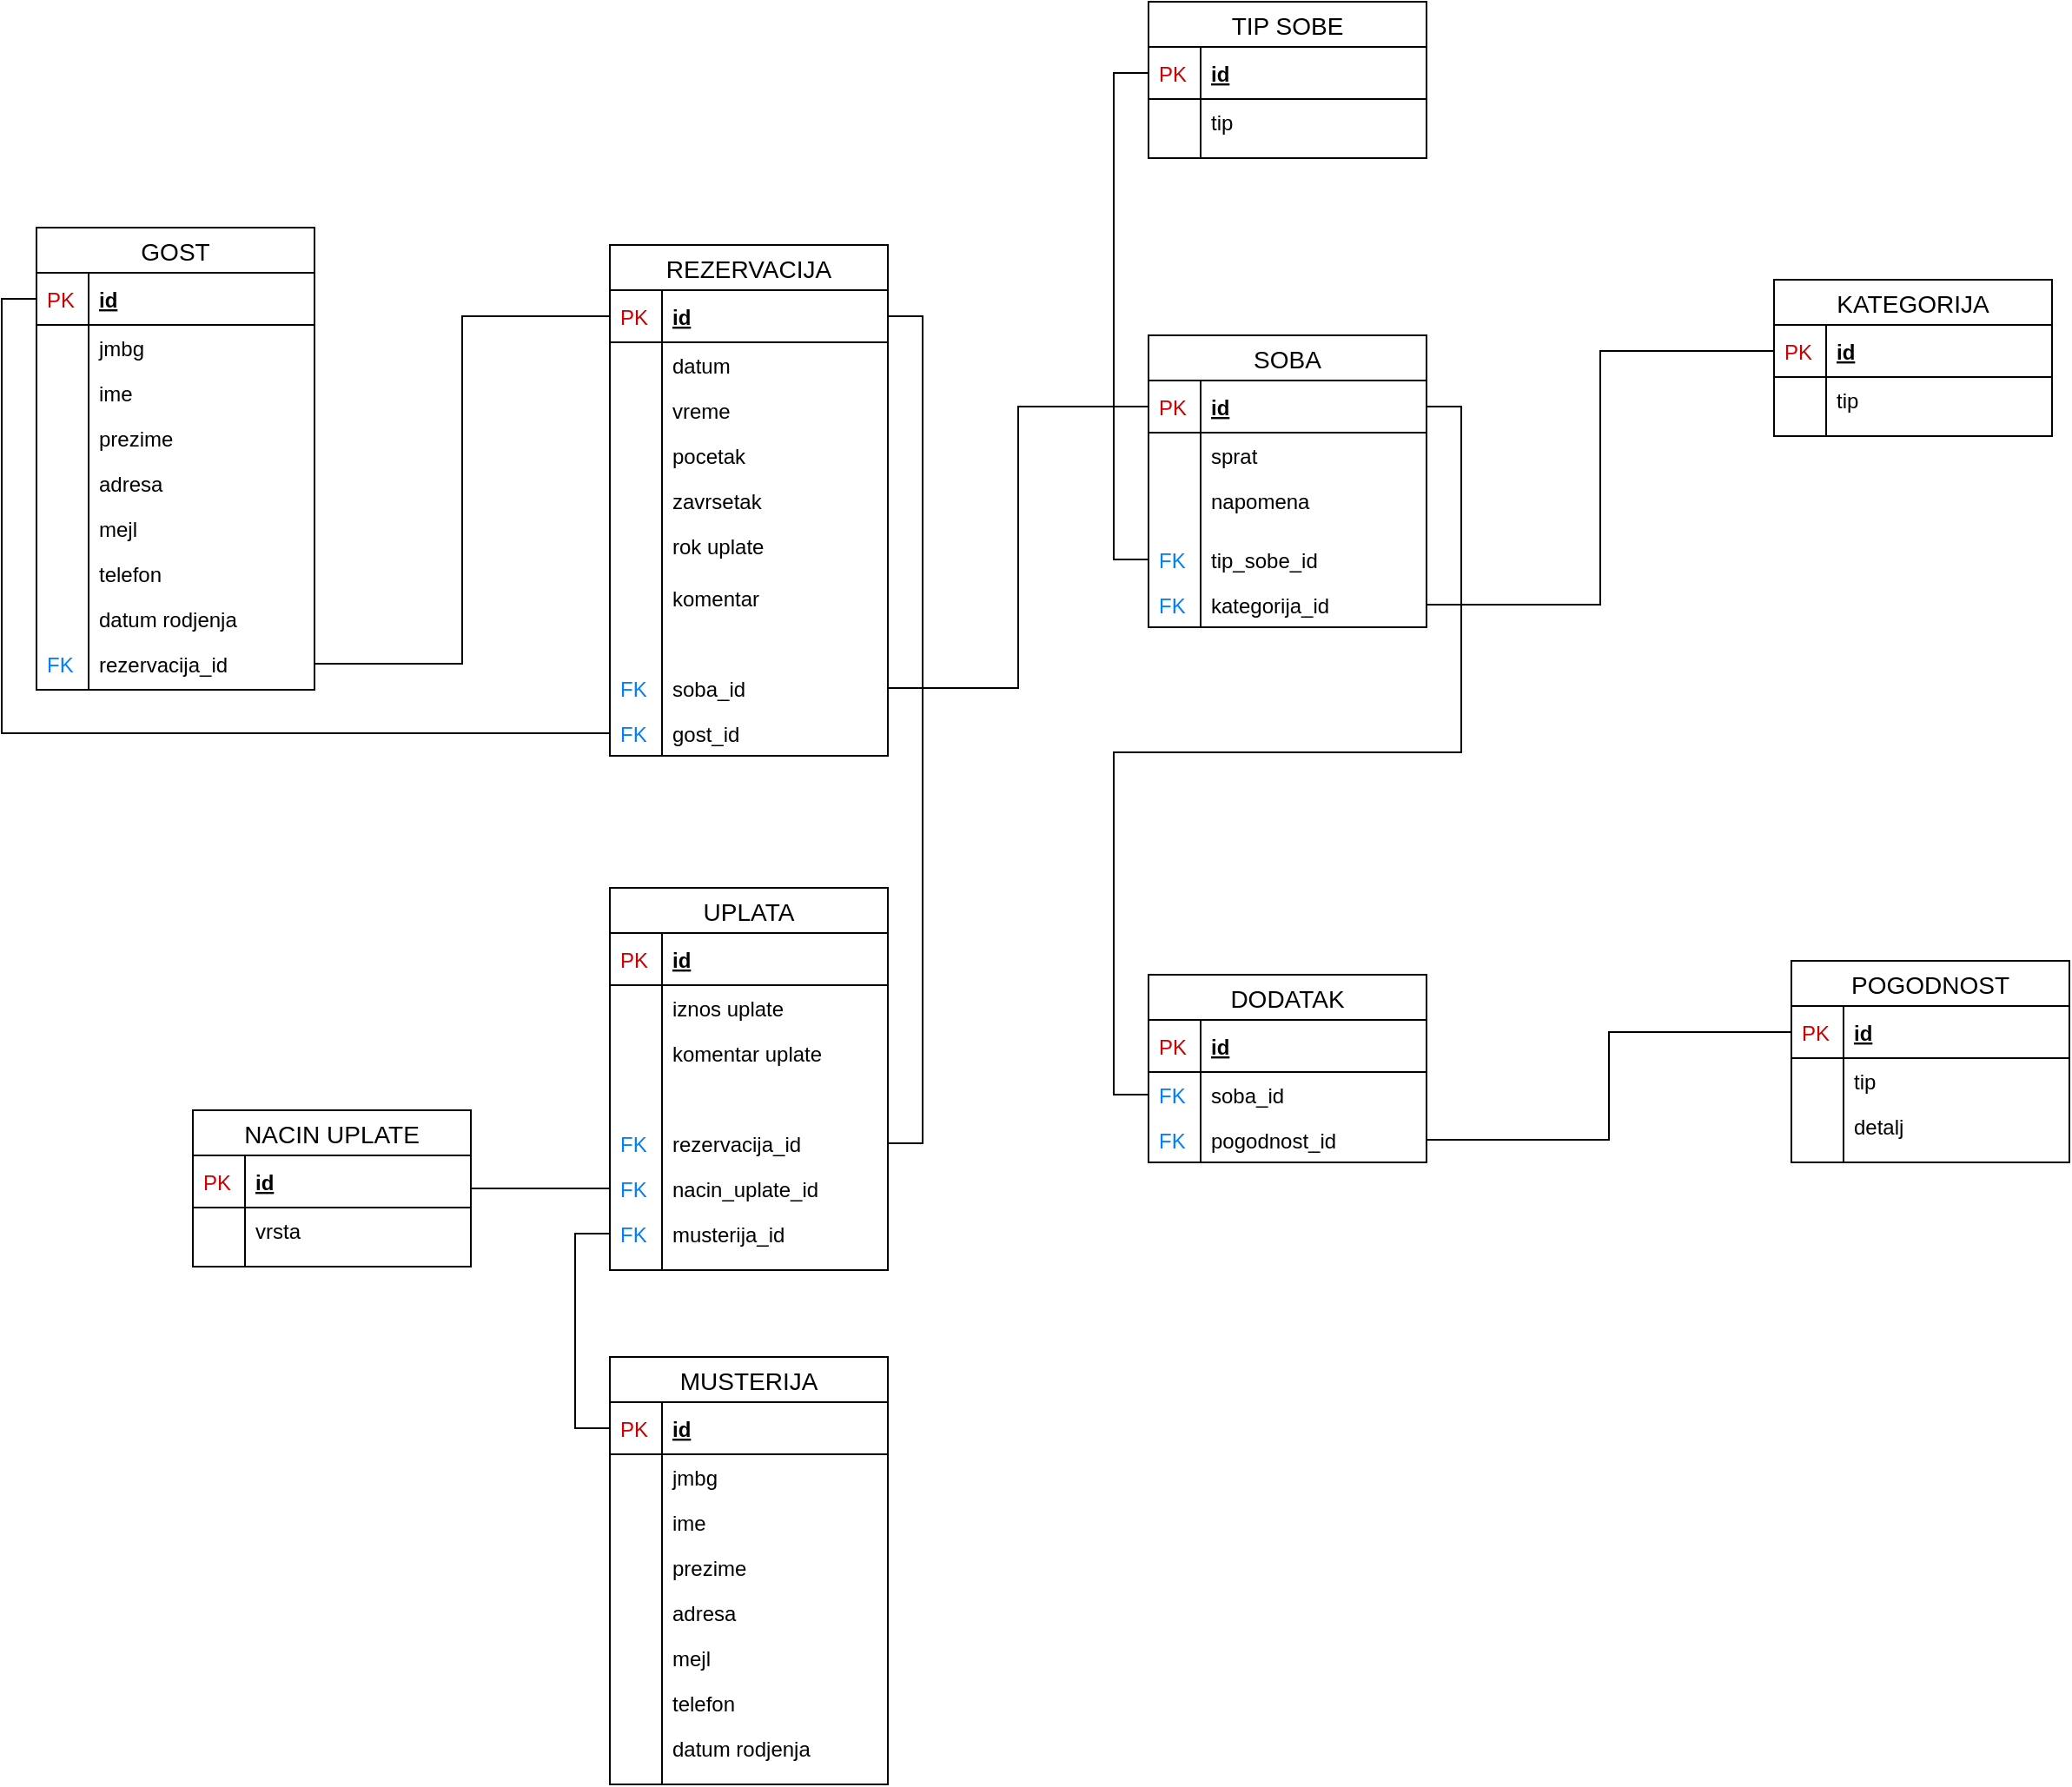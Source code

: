 <mxfile version="13.1.14" type="device"><diagram id="N1i-47K3Nv_V_qPSBVKC" name="Page-1"><mxGraphModel dx="4070" dy="1318" grid="1" gridSize="10" guides="1" tooltips="1" connect="1" arrows="1" fold="1" page="1" pageScale="1" pageWidth="850" pageHeight="1100" math="0" shadow="0"><root><mxCell id="0"/><mxCell id="1" parent="0"/><mxCell id="dCE8BZ0g_W73L0imwShd-121" value="TIP SOBE" style="swimlane;fontStyle=0;childLayout=stackLayout;horizontal=1;startSize=26;horizontalStack=0;resizeParent=1;resizeParentMax=0;resizeLast=0;collapsible=1;marginBottom=0;align=center;fontSize=14;" parent="1" vertex="1"><mxGeometry x="-1010" y="80" width="160" height="90" as="geometry"><mxRectangle x="-390" y="180" width="70" height="26" as="alternateBounds"/></mxGeometry></mxCell><mxCell id="dCE8BZ0g_W73L0imwShd-122" value="id" style="shape=partialRectangle;top=0;left=0;right=0;bottom=1;align=left;verticalAlign=middle;fillColor=none;spacingLeft=34;spacingRight=4;overflow=hidden;rotatable=0;points=[[0,0.5],[1,0.5]];portConstraint=eastwest;dropTarget=0;fontStyle=5;fontSize=12;" parent="dCE8BZ0g_W73L0imwShd-121" vertex="1"><mxGeometry y="26" width="160" height="30" as="geometry"/></mxCell><mxCell id="dCE8BZ0g_W73L0imwShd-123" value="PK" style="shape=partialRectangle;top=0;left=0;bottom=0;fillColor=none;align=left;verticalAlign=middle;spacingLeft=4;spacingRight=4;overflow=hidden;rotatable=0;points=[];portConstraint=eastwest;part=1;fontSize=12;fontColor=#CC0000;" parent="dCE8BZ0g_W73L0imwShd-122" vertex="1" connectable="0"><mxGeometry width="30" height="30" as="geometry"/></mxCell><mxCell id="dCE8BZ0g_W73L0imwShd-124" value="tip" style="shape=partialRectangle;top=0;left=0;right=0;bottom=0;align=left;verticalAlign=top;fillColor=none;spacingLeft=34;spacingRight=4;overflow=hidden;rotatable=0;points=[[0,0.5],[1,0.5]];portConstraint=eastwest;dropTarget=0;fontSize=12;" parent="dCE8BZ0g_W73L0imwShd-121" vertex="1"><mxGeometry y="56" width="160" height="26" as="geometry"/></mxCell><mxCell id="dCE8BZ0g_W73L0imwShd-125" value="" style="shape=partialRectangle;top=0;left=0;bottom=0;fillColor=none;align=left;verticalAlign=top;spacingLeft=4;spacingRight=4;overflow=hidden;rotatable=0;points=[];portConstraint=eastwest;part=1;fontSize=12;" parent="dCE8BZ0g_W73L0imwShd-124" vertex="1" connectable="0"><mxGeometry width="30" height="26" as="geometry"/></mxCell><mxCell id="dCE8BZ0g_W73L0imwShd-126" value="" style="shape=partialRectangle;top=0;left=0;right=0;bottom=0;align=left;verticalAlign=top;fillColor=none;spacingLeft=34;spacingRight=4;overflow=hidden;rotatable=0;points=[[0,0.5],[1,0.5]];portConstraint=eastwest;dropTarget=0;fontSize=12;" parent="dCE8BZ0g_W73L0imwShd-121" vertex="1"><mxGeometry y="82" width="160" height="8" as="geometry"/></mxCell><mxCell id="dCE8BZ0g_W73L0imwShd-127" value="" style="shape=partialRectangle;top=0;left=0;bottom=0;fillColor=none;align=left;verticalAlign=top;spacingLeft=4;spacingRight=4;overflow=hidden;rotatable=0;points=[];portConstraint=eastwest;part=1;fontSize=12;" parent="dCE8BZ0g_W73L0imwShd-126" vertex="1" connectable="0"><mxGeometry width="30" height="8" as="geometry"/></mxCell><mxCell id="dCE8BZ0g_W73L0imwShd-145" value="REZERVACIJA" style="swimlane;fontStyle=0;childLayout=stackLayout;horizontal=1;startSize=26;horizontalStack=0;resizeParent=1;resizeParentMax=0;resizeLast=0;collapsible=1;marginBottom=0;align=center;fontSize=14;" parent="1" vertex="1"><mxGeometry x="-1320" y="220" width="160" height="294" as="geometry"><mxRectangle x="-390" y="180" width="70" height="26" as="alternateBounds"/></mxGeometry></mxCell><mxCell id="dCE8BZ0g_W73L0imwShd-146" value="id" style="shape=partialRectangle;top=0;left=0;right=0;bottom=1;align=left;verticalAlign=middle;fillColor=none;spacingLeft=34;spacingRight=4;overflow=hidden;rotatable=0;points=[[0,0.5],[1,0.5]];portConstraint=eastwest;dropTarget=0;fontStyle=5;fontSize=12;" parent="dCE8BZ0g_W73L0imwShd-145" vertex="1"><mxGeometry y="26" width="160" height="30" as="geometry"/></mxCell><mxCell id="dCE8BZ0g_W73L0imwShd-147" value="PK" style="shape=partialRectangle;top=0;left=0;bottom=0;fillColor=none;align=left;verticalAlign=middle;spacingLeft=4;spacingRight=4;overflow=hidden;rotatable=0;points=[];portConstraint=eastwest;part=1;fontSize=12;fontColor=#CC0000;" parent="dCE8BZ0g_W73L0imwShd-146" vertex="1" connectable="0"><mxGeometry width="30" height="30" as="geometry"/></mxCell><mxCell id="dCE8BZ0g_W73L0imwShd-148" value="datum&#xA;" style="shape=partialRectangle;top=0;left=0;right=0;bottom=0;align=left;verticalAlign=top;fillColor=none;spacingLeft=34;spacingRight=4;overflow=hidden;rotatable=0;points=[[0,0.5],[1,0.5]];portConstraint=eastwest;dropTarget=0;fontSize=12;" parent="dCE8BZ0g_W73L0imwShd-145" vertex="1"><mxGeometry y="56" width="160" height="26" as="geometry"/></mxCell><mxCell id="dCE8BZ0g_W73L0imwShd-149" value="" style="shape=partialRectangle;top=0;left=0;bottom=0;fillColor=none;align=left;verticalAlign=top;spacingLeft=4;spacingRight=4;overflow=hidden;rotatable=0;points=[];portConstraint=eastwest;part=1;fontSize=12;" parent="dCE8BZ0g_W73L0imwShd-148" vertex="1" connectable="0"><mxGeometry width="30" height="26" as="geometry"/></mxCell><mxCell id="dCE8BZ0g_W73L0imwShd-150" value="vreme" style="shape=partialRectangle;top=0;left=0;right=0;bottom=0;align=left;verticalAlign=top;fillColor=none;spacingLeft=34;spacingRight=4;overflow=hidden;rotatable=0;points=[[0,0.5],[1,0.5]];portConstraint=eastwest;dropTarget=0;fontSize=12;" parent="dCE8BZ0g_W73L0imwShd-145" vertex="1"><mxGeometry y="82" width="160" height="26" as="geometry"/></mxCell><mxCell id="dCE8BZ0g_W73L0imwShd-151" value="" style="shape=partialRectangle;top=0;left=0;bottom=0;fillColor=none;align=left;verticalAlign=top;spacingLeft=4;spacingRight=4;overflow=hidden;rotatable=0;points=[];portConstraint=eastwest;part=1;fontSize=12;" parent="dCE8BZ0g_W73L0imwShd-150" vertex="1" connectable="0"><mxGeometry width="30" height="26" as="geometry"/></mxCell><mxCell id="dCE8BZ0g_W73L0imwShd-152" value="pocetak" style="shape=partialRectangle;top=0;left=0;right=0;bottom=0;align=left;verticalAlign=top;fillColor=none;spacingLeft=34;spacingRight=4;overflow=hidden;rotatable=0;points=[[0,0.5],[1,0.5]];portConstraint=eastwest;dropTarget=0;fontSize=12;" parent="dCE8BZ0g_W73L0imwShd-145" vertex="1"><mxGeometry y="108" width="160" height="26" as="geometry"/></mxCell><mxCell id="dCE8BZ0g_W73L0imwShd-153" value="" style="shape=partialRectangle;top=0;left=0;bottom=0;fillColor=none;align=left;verticalAlign=top;spacingLeft=4;spacingRight=4;overflow=hidden;rotatable=0;points=[];portConstraint=eastwest;part=1;fontSize=12;" parent="dCE8BZ0g_W73L0imwShd-152" vertex="1" connectable="0"><mxGeometry width="30" height="26" as="geometry"/></mxCell><mxCell id="dCE8BZ0g_W73L0imwShd-154" value="zavrsetak" style="shape=partialRectangle;top=0;left=0;right=0;bottom=0;align=left;verticalAlign=top;fillColor=none;spacingLeft=34;spacingRight=4;overflow=hidden;rotatable=0;points=[[0,0.5],[1,0.5]];portConstraint=eastwest;dropTarget=0;fontSize=12;" parent="dCE8BZ0g_W73L0imwShd-145" vertex="1"><mxGeometry y="134" width="160" height="26" as="geometry"/></mxCell><mxCell id="dCE8BZ0g_W73L0imwShd-155" value="" style="shape=partialRectangle;top=0;left=0;bottom=0;fillColor=none;align=left;verticalAlign=top;spacingLeft=4;spacingRight=4;overflow=hidden;rotatable=0;points=[];portConstraint=eastwest;part=1;fontSize=12;" parent="dCE8BZ0g_W73L0imwShd-154" vertex="1" connectable="0"><mxGeometry width="30" height="26" as="geometry"/></mxCell><mxCell id="dCE8BZ0g_W73L0imwShd-156" value="rok uplate" style="shape=partialRectangle;top=0;left=0;right=0;bottom=0;align=left;verticalAlign=top;fillColor=none;spacingLeft=34;spacingRight=4;overflow=hidden;rotatable=0;points=[[0,0.5],[1,0.5]];portConstraint=eastwest;dropTarget=0;fontSize=12;" parent="dCE8BZ0g_W73L0imwShd-145" vertex="1"><mxGeometry y="160" width="160" height="26" as="geometry"/></mxCell><mxCell id="dCE8BZ0g_W73L0imwShd-157" value="" style="shape=partialRectangle;top=0;left=0;bottom=0;fillColor=none;align=left;verticalAlign=top;spacingLeft=4;spacingRight=4;overflow=hidden;rotatable=0;points=[];portConstraint=eastwest;part=1;fontSize=12;" parent="dCE8BZ0g_W73L0imwShd-156" vertex="1" connectable="0"><mxGeometry width="30" height="26" as="geometry"/></mxCell><mxCell id="dCE8BZ0g_W73L0imwShd-168" value="" style="shape=partialRectangle;top=0;left=0;right=0;bottom=0;align=left;verticalAlign=top;fillColor=none;spacingLeft=34;spacingRight=4;overflow=hidden;rotatable=0;points=[[0,0.5],[1,0.5]];portConstraint=eastwest;dropTarget=0;fontSize=12;" parent="dCE8BZ0g_W73L0imwShd-145" vertex="1"><mxGeometry y="186" width="160" height="4" as="geometry"/></mxCell><mxCell id="dCE8BZ0g_W73L0imwShd-169" value="" style="shape=partialRectangle;top=0;left=0;bottom=0;fillColor=none;align=left;verticalAlign=top;spacingLeft=4;spacingRight=4;overflow=hidden;rotatable=0;points=[];portConstraint=eastwest;part=1;fontSize=12;" parent="dCE8BZ0g_W73L0imwShd-168" vertex="1" connectable="0"><mxGeometry width="30" height="4" as="geometry"/></mxCell><mxCell id="dCE8BZ0g_W73L0imwShd-256" value="komentar" style="shape=partialRectangle;top=0;left=0;right=0;bottom=0;align=left;verticalAlign=top;fillColor=none;spacingLeft=34;spacingRight=4;overflow=hidden;rotatable=0;points=[[0,0.5],[1,0.5]];portConstraint=eastwest;dropTarget=0;fontSize=12;" parent="dCE8BZ0g_W73L0imwShd-145" vertex="1"><mxGeometry y="190" width="160" height="26" as="geometry"/></mxCell><mxCell id="dCE8BZ0g_W73L0imwShd-257" value="" style="shape=partialRectangle;top=0;left=0;bottom=0;fillColor=none;align=left;verticalAlign=top;spacingLeft=4;spacingRight=4;overflow=hidden;rotatable=0;points=[];portConstraint=eastwest;part=1;fontSize=12;" parent="dCE8BZ0g_W73L0imwShd-256" vertex="1" connectable="0"><mxGeometry width="30" height="26" as="geometry"/></mxCell><mxCell id="dCE8BZ0g_W73L0imwShd-229" value="" style="shape=partialRectangle;top=0;left=0;right=0;bottom=0;align=left;verticalAlign=top;fillColor=none;spacingLeft=34;spacingRight=4;overflow=hidden;rotatable=0;points=[[0,0.5],[1,0.5]];portConstraint=eastwest;dropTarget=0;fontSize=12;" parent="dCE8BZ0g_W73L0imwShd-145" vertex="1"><mxGeometry y="216" width="160" height="26" as="geometry"/></mxCell><mxCell id="dCE8BZ0g_W73L0imwShd-230" value="" style="shape=partialRectangle;top=0;left=0;bottom=0;fillColor=none;align=left;verticalAlign=top;spacingLeft=4;spacingRight=4;overflow=hidden;rotatable=0;points=[];portConstraint=eastwest;part=1;fontSize=12;" parent="dCE8BZ0g_W73L0imwShd-229" vertex="1" connectable="0"><mxGeometry width="30" height="26" as="geometry"/></mxCell><mxCell id="dCE8BZ0g_W73L0imwShd-227" value="soba_id" style="shape=partialRectangle;top=0;left=0;right=0;bottom=0;align=left;verticalAlign=top;fillColor=none;spacingLeft=34;spacingRight=4;overflow=hidden;rotatable=0;points=[[0,0.5],[1,0.5]];portConstraint=eastwest;dropTarget=0;fontSize=12;" parent="dCE8BZ0g_W73L0imwShd-145" vertex="1"><mxGeometry y="242" width="160" height="26" as="geometry"/></mxCell><mxCell id="dCE8BZ0g_W73L0imwShd-228" value="FK" style="shape=partialRectangle;top=0;left=0;bottom=0;fillColor=none;align=left;verticalAlign=top;spacingLeft=4;spacingRight=4;overflow=hidden;rotatable=0;points=[];portConstraint=eastwest;part=1;fontSize=12;fontColor=#007FFF;" parent="dCE8BZ0g_W73L0imwShd-227" vertex="1" connectable="0"><mxGeometry width="30" height="26" as="geometry"/></mxCell><mxCell id="dCE8BZ0g_W73L0imwShd-221" value="gost_id" style="shape=partialRectangle;top=0;left=0;right=0;bottom=0;align=left;verticalAlign=top;fillColor=none;spacingLeft=34;spacingRight=4;overflow=hidden;rotatable=0;points=[[0,0.5],[1,0.5]];portConstraint=eastwest;dropTarget=0;fontSize=12;" parent="dCE8BZ0g_W73L0imwShd-145" vertex="1"><mxGeometry y="268" width="160" height="26" as="geometry"/></mxCell><mxCell id="dCE8BZ0g_W73L0imwShd-222" value="FK" style="shape=partialRectangle;top=0;left=0;bottom=0;fillColor=none;align=left;verticalAlign=top;spacingLeft=4;spacingRight=4;overflow=hidden;rotatable=0;points=[];portConstraint=eastwest;part=1;fontSize=12;fontColor=#007FFF;" parent="dCE8BZ0g_W73L0imwShd-221" vertex="1" connectable="0"><mxGeometry width="30" height="26" as="geometry"/></mxCell><mxCell id="dCE8BZ0g_W73L0imwShd-203" value="KATEGORIJA" style="swimlane;fontStyle=0;childLayout=stackLayout;horizontal=1;startSize=26;horizontalStack=0;resizeParent=1;resizeParentMax=0;resizeLast=0;collapsible=1;marginBottom=0;align=center;fontSize=14;" parent="1" vertex="1"><mxGeometry x="-650" y="240" width="160" height="90" as="geometry"><mxRectangle x="-390" y="180" width="70" height="26" as="alternateBounds"/></mxGeometry></mxCell><mxCell id="dCE8BZ0g_W73L0imwShd-204" value="id" style="shape=partialRectangle;top=0;left=0;right=0;bottom=1;align=left;verticalAlign=middle;fillColor=none;spacingLeft=34;spacingRight=4;overflow=hidden;rotatable=0;points=[[0,0.5],[1,0.5]];portConstraint=eastwest;dropTarget=0;fontStyle=5;fontSize=12;" parent="dCE8BZ0g_W73L0imwShd-203" vertex="1"><mxGeometry y="26" width="160" height="30" as="geometry"/></mxCell><mxCell id="dCE8BZ0g_W73L0imwShd-205" value="PK" style="shape=partialRectangle;top=0;left=0;bottom=0;fillColor=none;align=left;verticalAlign=middle;spacingLeft=4;spacingRight=4;overflow=hidden;rotatable=0;points=[];portConstraint=eastwest;part=1;fontSize=12;fontColor=#CC0000;" parent="dCE8BZ0g_W73L0imwShd-204" vertex="1" connectable="0"><mxGeometry width="30" height="30" as="geometry"/></mxCell><mxCell id="dCE8BZ0g_W73L0imwShd-206" value="tip" style="shape=partialRectangle;top=0;left=0;right=0;bottom=0;align=left;verticalAlign=top;fillColor=none;spacingLeft=34;spacingRight=4;overflow=hidden;rotatable=0;points=[[0,0.5],[1,0.5]];portConstraint=eastwest;dropTarget=0;fontSize=12;" parent="dCE8BZ0g_W73L0imwShd-203" vertex="1"><mxGeometry y="56" width="160" height="26" as="geometry"/></mxCell><mxCell id="dCE8BZ0g_W73L0imwShd-207" value="" style="shape=partialRectangle;top=0;left=0;bottom=0;fillColor=none;align=left;verticalAlign=top;spacingLeft=4;spacingRight=4;overflow=hidden;rotatable=0;points=[];portConstraint=eastwest;part=1;fontSize=12;" parent="dCE8BZ0g_W73L0imwShd-206" vertex="1" connectable="0"><mxGeometry width="30" height="26" as="geometry"/></mxCell><mxCell id="dCE8BZ0g_W73L0imwShd-208" value="" style="shape=partialRectangle;top=0;left=0;right=0;bottom=0;align=left;verticalAlign=top;fillColor=none;spacingLeft=34;spacingRight=4;overflow=hidden;rotatable=0;points=[[0,0.5],[1,0.5]];portConstraint=eastwest;dropTarget=0;fontSize=12;" parent="dCE8BZ0g_W73L0imwShd-203" vertex="1"><mxGeometry y="82" width="160" height="8" as="geometry"/></mxCell><mxCell id="dCE8BZ0g_W73L0imwShd-209" value="" style="shape=partialRectangle;top=0;left=0;bottom=0;fillColor=none;align=left;verticalAlign=top;spacingLeft=4;spacingRight=4;overflow=hidden;rotatable=0;points=[];portConstraint=eastwest;part=1;fontSize=12;" parent="dCE8BZ0g_W73L0imwShd-208" vertex="1" connectable="0"><mxGeometry width="30" height="8" as="geometry"/></mxCell><mxCell id="dCE8BZ0g_W73L0imwShd-223" style="edgeStyle=orthogonalEdgeStyle;rounded=0;orthogonalLoop=1;jettySize=auto;html=1;entryX=0;entryY=0.5;entryDx=0;entryDy=0;startSize=38;endArrow=none;endFill=0;endSize=38;strokeWidth=1;fontColor=#CC0000;exitX=0;exitY=0.5;exitDx=0;exitDy=0;" parent="1" source="dCE8BZ0g_W73L0imwShd-129" target="dCE8BZ0g_W73L0imwShd-221" edge="1"><mxGeometry relative="1" as="geometry"/></mxCell><mxCell id="dCE8BZ0g_W73L0imwShd-231" style="edgeStyle=orthogonalEdgeStyle;rounded=0;orthogonalLoop=1;jettySize=auto;html=1;entryX=0;entryY=0.5;entryDx=0;entryDy=0;startSize=38;endArrow=none;endFill=0;endSize=38;strokeWidth=1;fontColor=#CC0000;" parent="1" source="dCE8BZ0g_W73L0imwShd-227" target="dCE8BZ0g_W73L0imwShd-188" edge="1"><mxGeometry relative="1" as="geometry"/></mxCell><mxCell id="dCE8BZ0g_W73L0imwShd-234" style="edgeStyle=orthogonalEdgeStyle;rounded=0;orthogonalLoop=1;jettySize=auto;html=1;entryX=0;entryY=0.5;entryDx=0;entryDy=0;startSize=38;endArrow=none;endFill=0;endSize=38;strokeWidth=1;fontColor=#007FFF;" parent="1" source="dCE8BZ0g_W73L0imwShd-232" target="dCE8BZ0g_W73L0imwShd-122" edge="1"><mxGeometry relative="1" as="geometry"/></mxCell><mxCell id="dCE8BZ0g_W73L0imwShd-241" style="edgeStyle=orthogonalEdgeStyle;rounded=0;orthogonalLoop=1;jettySize=auto;html=1;entryX=1;entryY=0.5;entryDx=0;entryDy=0;startSize=38;endArrow=none;endFill=0;endSize=38;strokeWidth=1;fontColor=#CC0000;" parent="1" source="dCE8BZ0g_W73L0imwShd-237" target="dCE8BZ0g_W73L0imwShd-188" edge="1"><mxGeometry relative="1" as="geometry"/></mxCell><mxCell id="dCE8BZ0g_W73L0imwShd-242" style="edgeStyle=orthogonalEdgeStyle;rounded=0;orthogonalLoop=1;jettySize=auto;html=1;entryX=0;entryY=0.5;entryDx=0;entryDy=0;startSize=38;endArrow=none;endFill=0;endSize=38;strokeWidth=1;fontColor=#CC0000;" parent="1" source="dCE8BZ0g_W73L0imwShd-239" target="dCE8BZ0g_W73L0imwShd-211" edge="1"><mxGeometry relative="1" as="geometry"/></mxCell><mxCell id="dCE8BZ0g_W73L0imwShd-187" value="SOBA" style="swimlane;fontStyle=0;childLayout=stackLayout;horizontal=1;startSize=26;horizontalStack=0;resizeParent=1;resizeParentMax=0;resizeLast=0;collapsible=1;marginBottom=0;align=center;fontSize=14;" parent="1" vertex="1"><mxGeometry x="-1010" y="272" width="160" height="168" as="geometry"><mxRectangle x="-390" y="180" width="70" height="26" as="alternateBounds"/></mxGeometry></mxCell><mxCell id="dCE8BZ0g_W73L0imwShd-188" value="id" style="shape=partialRectangle;top=0;left=0;right=0;bottom=1;align=left;verticalAlign=middle;fillColor=none;spacingLeft=34;spacingRight=4;overflow=hidden;rotatable=0;points=[[0,0.5],[1,0.5]];portConstraint=eastwest;dropTarget=0;fontStyle=5;fontSize=12;" parent="dCE8BZ0g_W73L0imwShd-187" vertex="1"><mxGeometry y="26" width="160" height="30" as="geometry"/></mxCell><mxCell id="dCE8BZ0g_W73L0imwShd-189" value="PK" style="shape=partialRectangle;top=0;left=0;bottom=0;fillColor=none;align=left;verticalAlign=middle;spacingLeft=4;spacingRight=4;overflow=hidden;rotatable=0;points=[];portConstraint=eastwest;part=1;fontSize=12;fontColor=#CC0000;" parent="dCE8BZ0g_W73L0imwShd-188" vertex="1" connectable="0"><mxGeometry width="30" height="30" as="geometry"/></mxCell><mxCell id="dCE8BZ0g_W73L0imwShd-194" value="sprat" style="shape=partialRectangle;top=0;left=0;right=0;bottom=0;align=left;verticalAlign=top;fillColor=none;spacingLeft=34;spacingRight=4;overflow=hidden;rotatable=0;points=[[0,0.5],[1,0.5]];portConstraint=eastwest;dropTarget=0;fontSize=12;" parent="dCE8BZ0g_W73L0imwShd-187" vertex="1"><mxGeometry y="56" width="160" height="26" as="geometry"/></mxCell><mxCell id="dCE8BZ0g_W73L0imwShd-195" value="" style="shape=partialRectangle;top=0;left=0;bottom=0;fillColor=none;align=left;verticalAlign=top;spacingLeft=4;spacingRight=4;overflow=hidden;rotatable=0;points=[];portConstraint=eastwest;part=1;fontSize=12;" parent="dCE8BZ0g_W73L0imwShd-194" vertex="1" connectable="0"><mxGeometry width="30" height="26" as="geometry"/></mxCell><mxCell id="dCE8BZ0g_W73L0imwShd-196" value="napomena" style="shape=partialRectangle;top=0;left=0;right=0;bottom=0;align=left;verticalAlign=top;fillColor=none;spacingLeft=34;spacingRight=4;overflow=hidden;rotatable=0;points=[[0,0.5],[1,0.5]];portConstraint=eastwest;dropTarget=0;fontSize=12;" parent="dCE8BZ0g_W73L0imwShd-187" vertex="1"><mxGeometry y="82" width="160" height="26" as="geometry"/></mxCell><mxCell id="dCE8BZ0g_W73L0imwShd-197" value="" style="shape=partialRectangle;top=0;left=0;bottom=0;fillColor=none;align=left;verticalAlign=top;spacingLeft=4;spacingRight=4;overflow=hidden;rotatable=0;points=[];portConstraint=eastwest;part=1;fontSize=12;" parent="dCE8BZ0g_W73L0imwShd-196" vertex="1" connectable="0"><mxGeometry width="30" height="26" as="geometry"/></mxCell><mxCell id="dCE8BZ0g_W73L0imwShd-198" value="" style="shape=partialRectangle;top=0;left=0;right=0;bottom=0;align=left;verticalAlign=top;fillColor=none;spacingLeft=34;spacingRight=4;overflow=hidden;rotatable=0;points=[[0,0.5],[1,0.5]];portConstraint=eastwest;dropTarget=0;fontSize=12;" parent="dCE8BZ0g_W73L0imwShd-187" vertex="1"><mxGeometry y="108" width="160" height="8" as="geometry"/></mxCell><mxCell id="dCE8BZ0g_W73L0imwShd-199" value="" style="shape=partialRectangle;top=0;left=0;bottom=0;fillColor=none;align=left;verticalAlign=top;spacingLeft=4;spacingRight=4;overflow=hidden;rotatable=0;points=[];portConstraint=eastwest;part=1;fontSize=12;" parent="dCE8BZ0g_W73L0imwShd-198" vertex="1" connectable="0"><mxGeometry width="30" height="8" as="geometry"/></mxCell><mxCell id="dCE8BZ0g_W73L0imwShd-232" value="tip_sobe_id" style="shape=partialRectangle;top=0;left=0;right=0;bottom=0;align=left;verticalAlign=top;fillColor=none;spacingLeft=34;spacingRight=4;overflow=hidden;rotatable=0;points=[[0,0.5],[1,0.5]];portConstraint=eastwest;dropTarget=0;fontSize=12;" parent="dCE8BZ0g_W73L0imwShd-187" vertex="1"><mxGeometry y="116" width="160" height="26" as="geometry"/></mxCell><mxCell id="dCE8BZ0g_W73L0imwShd-233" value="FK" style="shape=partialRectangle;top=0;left=0;bottom=0;fillColor=none;align=left;verticalAlign=top;spacingLeft=4;spacingRight=4;overflow=hidden;rotatable=0;points=[];portConstraint=eastwest;part=1;fontSize=12;fontColor=#007FFF;" parent="dCE8BZ0g_W73L0imwShd-232" vertex="1" connectable="0"><mxGeometry width="30" height="26" as="geometry"/></mxCell><mxCell id="dCE8BZ0g_W73L0imwShd-243" value="kategorija_id" style="shape=partialRectangle;top=0;left=0;right=0;bottom=0;align=left;verticalAlign=top;fillColor=none;spacingLeft=34;spacingRight=4;overflow=hidden;rotatable=0;points=[[0,0.5],[1,0.5]];portConstraint=eastwest;dropTarget=0;fontSize=12;" parent="dCE8BZ0g_W73L0imwShd-187" vertex="1"><mxGeometry y="142" width="160" height="26" as="geometry"/></mxCell><mxCell id="dCE8BZ0g_W73L0imwShd-244" value="FK" style="shape=partialRectangle;top=0;left=0;bottom=0;fillColor=none;align=left;verticalAlign=top;spacingLeft=4;spacingRight=4;overflow=hidden;rotatable=0;points=[];portConstraint=eastwest;part=1;fontSize=12;fontColor=#007FFF;" parent="dCE8BZ0g_W73L0imwShd-243" vertex="1" connectable="0"><mxGeometry width="30" height="26" as="geometry"/></mxCell><mxCell id="dCE8BZ0g_W73L0imwShd-245" style="edgeStyle=orthogonalEdgeStyle;rounded=0;orthogonalLoop=1;jettySize=auto;html=1;startSize=38;endArrow=none;endFill=0;endSize=38;strokeWidth=1;fontColor=#CC0000;" parent="1" source="dCE8BZ0g_W73L0imwShd-243" target="dCE8BZ0g_W73L0imwShd-204" edge="1"><mxGeometry relative="1" as="geometry"/></mxCell><mxCell id="dCE8BZ0g_W73L0imwShd-200" value="DODATAK" style="swimlane;fontStyle=0;childLayout=stackLayout;horizontal=1;startSize=26;horizontalStack=0;resizeParent=1;resizeParentMax=0;resizeLast=0;collapsible=1;marginBottom=0;align=center;fontSize=14;" parent="1" vertex="1"><mxGeometry x="-1010" y="640" width="160" height="108" as="geometry"><mxRectangle x="-390" y="180" width="70" height="26" as="alternateBounds"/></mxGeometry></mxCell><mxCell id="dCE8BZ0g_W73L0imwShd-201" value="id" style="shape=partialRectangle;top=0;left=0;right=0;bottom=1;align=left;verticalAlign=middle;fillColor=none;spacingLeft=34;spacingRight=4;overflow=hidden;rotatable=0;points=[[0,0.5],[1,0.5]];portConstraint=eastwest;dropTarget=0;fontStyle=5;fontSize=12;" parent="dCE8BZ0g_W73L0imwShd-200" vertex="1"><mxGeometry y="26" width="160" height="30" as="geometry"/></mxCell><mxCell id="dCE8BZ0g_W73L0imwShd-202" value="PK" style="shape=partialRectangle;top=0;left=0;bottom=0;fillColor=none;align=left;verticalAlign=middle;spacingLeft=4;spacingRight=4;overflow=hidden;rotatable=0;points=[];portConstraint=eastwest;part=1;fontSize=12;fontColor=#CC0000;" parent="dCE8BZ0g_W73L0imwShd-201" vertex="1" connectable="0"><mxGeometry width="30" height="30" as="geometry"/></mxCell><mxCell id="dCE8BZ0g_W73L0imwShd-237" value="soba_id" style="shape=partialRectangle;top=0;left=0;right=0;bottom=0;align=left;verticalAlign=top;fillColor=none;spacingLeft=34;spacingRight=4;overflow=hidden;rotatable=0;points=[[0,0.5],[1,0.5]];portConstraint=eastwest;dropTarget=0;fontSize=12;" parent="dCE8BZ0g_W73L0imwShd-200" vertex="1"><mxGeometry y="56" width="160" height="26" as="geometry"/></mxCell><mxCell id="dCE8BZ0g_W73L0imwShd-238" value="FK" style="shape=partialRectangle;top=0;left=0;bottom=0;fillColor=none;align=left;verticalAlign=top;spacingLeft=4;spacingRight=4;overflow=hidden;rotatable=0;points=[];portConstraint=eastwest;part=1;fontSize=12;fontColor=#007FFF;" parent="dCE8BZ0g_W73L0imwShd-237" vertex="1" connectable="0"><mxGeometry width="30" height="26" as="geometry"/></mxCell><mxCell id="dCE8BZ0g_W73L0imwShd-239" value="pogodnost_id" style="shape=partialRectangle;top=0;left=0;right=0;bottom=0;align=left;verticalAlign=top;fillColor=none;spacingLeft=34;spacingRight=4;overflow=hidden;rotatable=0;points=[[0,0.5],[1,0.5]];portConstraint=eastwest;dropTarget=0;fontSize=12;" parent="dCE8BZ0g_W73L0imwShd-200" vertex="1"><mxGeometry y="82" width="160" height="26" as="geometry"/></mxCell><mxCell id="dCE8BZ0g_W73L0imwShd-240" value="FK" style="shape=partialRectangle;top=0;left=0;bottom=0;fillColor=none;align=left;verticalAlign=top;spacingLeft=4;spacingRight=4;overflow=hidden;rotatable=0;points=[];portConstraint=eastwest;part=1;fontSize=12;fontColor=#007FFF;" parent="dCE8BZ0g_W73L0imwShd-239" vertex="1" connectable="0"><mxGeometry width="30" height="26" as="geometry"/></mxCell><mxCell id="dCE8BZ0g_W73L0imwShd-210" value="POGODNOST" style="swimlane;fontStyle=0;childLayout=stackLayout;horizontal=1;startSize=26;horizontalStack=0;resizeParent=1;resizeParentMax=0;resizeLast=0;collapsible=1;marginBottom=0;align=center;fontSize=14;" parent="1" vertex="1"><mxGeometry x="-640" y="632" width="160" height="116" as="geometry"><mxRectangle x="-390" y="180" width="70" height="26" as="alternateBounds"/></mxGeometry></mxCell><mxCell id="dCE8BZ0g_W73L0imwShd-211" value="id" style="shape=partialRectangle;top=0;left=0;right=0;bottom=1;align=left;verticalAlign=middle;fillColor=none;spacingLeft=34;spacingRight=4;overflow=hidden;rotatable=0;points=[[0,0.5],[1,0.5]];portConstraint=eastwest;dropTarget=0;fontStyle=5;fontSize=12;" parent="dCE8BZ0g_W73L0imwShd-210" vertex="1"><mxGeometry y="26" width="160" height="30" as="geometry"/></mxCell><mxCell id="dCE8BZ0g_W73L0imwShd-212" value="PK" style="shape=partialRectangle;top=0;left=0;bottom=0;fillColor=none;align=left;verticalAlign=middle;spacingLeft=4;spacingRight=4;overflow=hidden;rotatable=0;points=[];portConstraint=eastwest;part=1;fontSize=12;fontColor=#CC0000;" parent="dCE8BZ0g_W73L0imwShd-211" vertex="1" connectable="0"><mxGeometry width="30" height="30" as="geometry"/></mxCell><mxCell id="dCE8BZ0g_W73L0imwShd-213" value="tip" style="shape=partialRectangle;top=0;left=0;right=0;bottom=0;align=left;verticalAlign=top;fillColor=none;spacingLeft=34;spacingRight=4;overflow=hidden;rotatable=0;points=[[0,0.5],[1,0.5]];portConstraint=eastwest;dropTarget=0;fontSize=12;" parent="dCE8BZ0g_W73L0imwShd-210" vertex="1"><mxGeometry y="56" width="160" height="26" as="geometry"/></mxCell><mxCell id="dCE8BZ0g_W73L0imwShd-214" value="" style="shape=partialRectangle;top=0;left=0;bottom=0;fillColor=none;align=left;verticalAlign=top;spacingLeft=4;spacingRight=4;overflow=hidden;rotatable=0;points=[];portConstraint=eastwest;part=1;fontSize=12;" parent="dCE8BZ0g_W73L0imwShd-213" vertex="1" connectable="0"><mxGeometry width="30" height="26" as="geometry"/></mxCell><mxCell id="dCE8BZ0g_W73L0imwShd-215" value="detalj" style="shape=partialRectangle;top=0;left=0;right=0;bottom=0;align=left;verticalAlign=top;fillColor=none;spacingLeft=34;spacingRight=4;overflow=hidden;rotatable=0;points=[[0,0.5],[1,0.5]];portConstraint=eastwest;dropTarget=0;fontSize=12;" parent="dCE8BZ0g_W73L0imwShd-210" vertex="1"><mxGeometry y="82" width="160" height="26" as="geometry"/></mxCell><mxCell id="dCE8BZ0g_W73L0imwShd-216" value="" style="shape=partialRectangle;top=0;left=0;bottom=0;fillColor=none;align=left;verticalAlign=top;spacingLeft=4;spacingRight=4;overflow=hidden;rotatable=0;points=[];portConstraint=eastwest;part=1;fontSize=12;" parent="dCE8BZ0g_W73L0imwShd-215" vertex="1" connectable="0"><mxGeometry width="30" height="26" as="geometry"/></mxCell><mxCell id="dCE8BZ0g_W73L0imwShd-217" value="" style="shape=partialRectangle;top=0;left=0;right=0;bottom=0;align=left;verticalAlign=top;fillColor=none;spacingLeft=34;spacingRight=4;overflow=hidden;rotatable=0;points=[[0,0.5],[1,0.5]];portConstraint=eastwest;dropTarget=0;fontSize=12;" parent="dCE8BZ0g_W73L0imwShd-210" vertex="1"><mxGeometry y="108" width="160" height="8" as="geometry"/></mxCell><mxCell id="dCE8BZ0g_W73L0imwShd-218" value="" style="shape=partialRectangle;top=0;left=0;bottom=0;fillColor=none;align=left;verticalAlign=top;spacingLeft=4;spacingRight=4;overflow=hidden;rotatable=0;points=[];portConstraint=eastwest;part=1;fontSize=12;" parent="dCE8BZ0g_W73L0imwShd-217" vertex="1" connectable="0"><mxGeometry width="30" height="8" as="geometry"/></mxCell><mxCell id="dCE8BZ0g_W73L0imwShd-252" style="edgeStyle=orthogonalEdgeStyle;rounded=0;orthogonalLoop=1;jettySize=auto;html=1;entryX=0;entryY=0.5;entryDx=0;entryDy=0;startSize=38;endArrow=none;endFill=0;endSize=38;strokeWidth=1;fontColor=#CC0000;" parent="1" source="dCE8BZ0g_W73L0imwShd-249" target="dCE8BZ0g_W73L0imwShd-146" edge="1"><mxGeometry relative="1" as="geometry"/></mxCell><mxCell id="dCE8BZ0g_W73L0imwShd-128" value="GOST" style="swimlane;fontStyle=0;childLayout=stackLayout;horizontal=1;startSize=26;horizontalStack=0;resizeParent=1;resizeParentMax=0;resizeLast=0;collapsible=1;marginBottom=0;align=center;fontSize=14;" parent="1" vertex="1"><mxGeometry x="-1650" y="210" width="160" height="266" as="geometry"><mxRectangle x="-390" y="180" width="70" height="26" as="alternateBounds"/></mxGeometry></mxCell><mxCell id="dCE8BZ0g_W73L0imwShd-129" value="id" style="shape=partialRectangle;top=0;left=0;right=0;bottom=1;align=left;verticalAlign=middle;fillColor=none;spacingLeft=34;spacingRight=4;overflow=hidden;rotatable=0;points=[[0,0.5],[1,0.5]];portConstraint=eastwest;dropTarget=0;fontStyle=5;fontSize=12;" parent="dCE8BZ0g_W73L0imwShd-128" vertex="1"><mxGeometry y="26" width="160" height="30" as="geometry"/></mxCell><mxCell id="dCE8BZ0g_W73L0imwShd-130" value="PK" style="shape=partialRectangle;top=0;left=0;bottom=0;fillColor=none;align=left;verticalAlign=middle;spacingLeft=4;spacingRight=4;overflow=hidden;rotatable=0;points=[];portConstraint=eastwest;part=1;fontSize=12;fontColor=#CC0000;" parent="dCE8BZ0g_W73L0imwShd-129" vertex="1" connectable="0"><mxGeometry width="30" height="30" as="geometry"/></mxCell><mxCell id="dCE8BZ0g_W73L0imwShd-260" value="jmbg" style="shape=partialRectangle;top=0;left=0;right=0;bottom=0;align=left;verticalAlign=top;fillColor=none;spacingLeft=34;spacingRight=4;overflow=hidden;rotatable=0;points=[[0,0.5],[1,0.5]];portConstraint=eastwest;dropTarget=0;fontSize=12;" parent="dCE8BZ0g_W73L0imwShd-128" vertex="1"><mxGeometry y="56" width="160" height="26" as="geometry"/></mxCell><mxCell id="dCE8BZ0g_W73L0imwShd-261" value="" style="shape=partialRectangle;top=0;left=0;bottom=0;fillColor=none;align=left;verticalAlign=top;spacingLeft=4;spacingRight=4;overflow=hidden;rotatable=0;points=[];portConstraint=eastwest;part=1;fontSize=12;" parent="dCE8BZ0g_W73L0imwShd-260" vertex="1" connectable="0"><mxGeometry width="30" height="26" as="geometry"/></mxCell><mxCell id="dCE8BZ0g_W73L0imwShd-131" value="ime&#xA;" style="shape=partialRectangle;top=0;left=0;right=0;bottom=0;align=left;verticalAlign=top;fillColor=none;spacingLeft=34;spacingRight=4;overflow=hidden;rotatable=0;points=[[0,0.5],[1,0.5]];portConstraint=eastwest;dropTarget=0;fontSize=12;" parent="dCE8BZ0g_W73L0imwShd-128" vertex="1"><mxGeometry y="82" width="160" height="26" as="geometry"/></mxCell><mxCell id="dCE8BZ0g_W73L0imwShd-132" value="" style="shape=partialRectangle;top=0;left=0;bottom=0;fillColor=none;align=left;verticalAlign=top;spacingLeft=4;spacingRight=4;overflow=hidden;rotatable=0;points=[];portConstraint=eastwest;part=1;fontSize=12;" parent="dCE8BZ0g_W73L0imwShd-131" vertex="1" connectable="0"><mxGeometry width="30" height="26" as="geometry"/></mxCell><mxCell id="dCE8BZ0g_W73L0imwShd-133" value="prezime" style="shape=partialRectangle;top=0;left=0;right=0;bottom=0;align=left;verticalAlign=top;fillColor=none;spacingLeft=34;spacingRight=4;overflow=hidden;rotatable=0;points=[[0,0.5],[1,0.5]];portConstraint=eastwest;dropTarget=0;fontSize=12;" parent="dCE8BZ0g_W73L0imwShd-128" vertex="1"><mxGeometry y="108" width="160" height="26" as="geometry"/></mxCell><mxCell id="dCE8BZ0g_W73L0imwShd-134" value="" style="shape=partialRectangle;top=0;left=0;bottom=0;fillColor=none;align=left;verticalAlign=top;spacingLeft=4;spacingRight=4;overflow=hidden;rotatable=0;points=[];portConstraint=eastwest;part=1;fontSize=12;" parent="dCE8BZ0g_W73L0imwShd-133" vertex="1" connectable="0"><mxGeometry width="30" height="26" as="geometry"/></mxCell><mxCell id="dCE8BZ0g_W73L0imwShd-135" value="adresa" style="shape=partialRectangle;top=0;left=0;right=0;bottom=0;align=left;verticalAlign=top;fillColor=none;spacingLeft=34;spacingRight=4;overflow=hidden;rotatable=0;points=[[0,0.5],[1,0.5]];portConstraint=eastwest;dropTarget=0;fontSize=12;" parent="dCE8BZ0g_W73L0imwShd-128" vertex="1"><mxGeometry y="134" width="160" height="26" as="geometry"/></mxCell><mxCell id="dCE8BZ0g_W73L0imwShd-136" value="" style="shape=partialRectangle;top=0;left=0;bottom=0;fillColor=none;align=left;verticalAlign=top;spacingLeft=4;spacingRight=4;overflow=hidden;rotatable=0;points=[];portConstraint=eastwest;part=1;fontSize=12;" parent="dCE8BZ0g_W73L0imwShd-135" vertex="1" connectable="0"><mxGeometry width="30" height="26" as="geometry"/></mxCell><mxCell id="dCE8BZ0g_W73L0imwShd-137" value="mejl" style="shape=partialRectangle;top=0;left=0;right=0;bottom=0;align=left;verticalAlign=top;fillColor=none;spacingLeft=34;spacingRight=4;overflow=hidden;rotatable=0;points=[[0,0.5],[1,0.5]];portConstraint=eastwest;dropTarget=0;fontSize=12;" parent="dCE8BZ0g_W73L0imwShd-128" vertex="1"><mxGeometry y="160" width="160" height="26" as="geometry"/></mxCell><mxCell id="dCE8BZ0g_W73L0imwShd-138" value="" style="shape=partialRectangle;top=0;left=0;bottom=0;fillColor=none;align=left;verticalAlign=top;spacingLeft=4;spacingRight=4;overflow=hidden;rotatable=0;points=[];portConstraint=eastwest;part=1;fontSize=12;" parent="dCE8BZ0g_W73L0imwShd-137" vertex="1" connectable="0"><mxGeometry width="30" height="26" as="geometry"/></mxCell><mxCell id="dCE8BZ0g_W73L0imwShd-139" value="telefon" style="shape=partialRectangle;top=0;left=0;right=0;bottom=0;align=left;verticalAlign=top;fillColor=none;spacingLeft=34;spacingRight=4;overflow=hidden;rotatable=0;points=[[0,0.5],[1,0.5]];portConstraint=eastwest;dropTarget=0;fontSize=12;" parent="dCE8BZ0g_W73L0imwShd-128" vertex="1"><mxGeometry y="186" width="160" height="26" as="geometry"/></mxCell><mxCell id="dCE8BZ0g_W73L0imwShd-140" value="" style="shape=partialRectangle;top=0;left=0;bottom=0;fillColor=none;align=left;verticalAlign=top;spacingLeft=4;spacingRight=4;overflow=hidden;rotatable=0;points=[];portConstraint=eastwest;part=1;fontSize=12;" parent="dCE8BZ0g_W73L0imwShd-139" vertex="1" connectable="0"><mxGeometry width="30" height="26" as="geometry"/></mxCell><mxCell id="dCE8BZ0g_W73L0imwShd-141" value="datum rodjenja" style="shape=partialRectangle;top=0;left=0;right=0;bottom=0;align=left;verticalAlign=top;fillColor=none;spacingLeft=34;spacingRight=4;overflow=hidden;rotatable=0;points=[[0,0.5],[1,0.5]];portConstraint=eastwest;dropTarget=0;fontSize=12;" parent="dCE8BZ0g_W73L0imwShd-128" vertex="1"><mxGeometry y="212" width="160" height="26" as="geometry"/></mxCell><mxCell id="dCE8BZ0g_W73L0imwShd-142" value="" style="shape=partialRectangle;top=0;left=0;bottom=0;fillColor=none;align=left;verticalAlign=top;spacingLeft=4;spacingRight=4;overflow=hidden;rotatable=0;points=[];portConstraint=eastwest;part=1;fontSize=12;" parent="dCE8BZ0g_W73L0imwShd-141" vertex="1" connectable="0"><mxGeometry width="30" height="26" as="geometry"/></mxCell><mxCell id="dCE8BZ0g_W73L0imwShd-249" value="rezervacija_id" style="shape=partialRectangle;top=0;left=0;right=0;bottom=0;align=left;verticalAlign=top;fillColor=none;spacingLeft=34;spacingRight=4;overflow=hidden;rotatable=0;points=[[0,0.5],[1,0.5]];portConstraint=eastwest;dropTarget=0;fontSize=12;" parent="dCE8BZ0g_W73L0imwShd-128" vertex="1"><mxGeometry y="238" width="160" height="26" as="geometry"/></mxCell><mxCell id="dCE8BZ0g_W73L0imwShd-250" value="FK" style="shape=partialRectangle;top=0;left=0;bottom=0;fillColor=none;align=left;verticalAlign=top;spacingLeft=4;spacingRight=4;overflow=hidden;rotatable=0;points=[];portConstraint=eastwest;part=1;fontSize=12;fontColor=#007FFF;" parent="dCE8BZ0g_W73L0imwShd-249" vertex="1" connectable="0"><mxGeometry width="30" height="26" as="geometry"/></mxCell><mxCell id="dCE8BZ0g_W73L0imwShd-143" value="" style="shape=partialRectangle;top=0;left=0;right=0;bottom=0;align=left;verticalAlign=top;fillColor=none;spacingLeft=34;spacingRight=4;overflow=hidden;rotatable=0;points=[[0,0.5],[1,0.5]];portConstraint=eastwest;dropTarget=0;fontSize=12;" parent="dCE8BZ0g_W73L0imwShd-128" vertex="1"><mxGeometry y="264" width="160" height="2" as="geometry"/></mxCell><mxCell id="dCE8BZ0g_W73L0imwShd-144" value="" style="shape=partialRectangle;top=0;left=0;bottom=0;fillColor=none;align=left;verticalAlign=top;spacingLeft=4;spacingRight=4;overflow=hidden;rotatable=0;points=[];portConstraint=eastwest;part=1;fontSize=12;" parent="dCE8BZ0g_W73L0imwShd-143" vertex="1" connectable="0"><mxGeometry width="30" height="2" as="geometry"/></mxCell><mxCell id="pzd2G4QbX-8lrjxsYoVG-47" style="edgeStyle=orthogonalEdgeStyle;rounded=0;orthogonalLoop=1;jettySize=auto;html=1;entryX=1;entryY=0.5;entryDx=0;entryDy=0;endArrow=none;endFill=0;" edge="1" parent="1" source="pzd2G4QbX-8lrjxsYoVG-45" target="pzd2G4QbX-8lrjxsYoVG-32"><mxGeometry relative="1" as="geometry"/></mxCell><mxCell id="pzd2G4QbX-8lrjxsYoVG-48" style="edgeStyle=orthogonalEdgeStyle;rounded=0;orthogonalLoop=1;jettySize=auto;html=1;endArrow=none;endFill=0;entryX=1;entryY=0.5;entryDx=0;entryDy=0;exitX=1;exitY=0.5;exitDx=0;exitDy=0;" edge="1" parent="1" source="pzd2G4QbX-8lrjxsYoVG-28" target="dCE8BZ0g_W73L0imwShd-146"><mxGeometry relative="1" as="geometry"><mxPoint x="-1120" y="380" as="targetPoint"/></mxGeometry></mxCell><mxCell id="pzd2G4QbX-8lrjxsYoVG-51" style="edgeStyle=orthogonalEdgeStyle;rounded=0;orthogonalLoop=1;jettySize=auto;html=1;entryX=0;entryY=0.5;entryDx=0;entryDy=0;endArrow=none;endFill=0;" edge="1" parent="1" source="pzd2G4QbX-8lrjxsYoVG-49" target="dCE8BZ0g_W73L0imwShd-171"><mxGeometry relative="1" as="geometry"/></mxCell><mxCell id="pzd2G4QbX-8lrjxsYoVG-1" value="UPLATA" style="swimlane;fontStyle=0;childLayout=stackLayout;horizontal=1;startSize=26;horizontalStack=0;resizeParent=1;resizeParentMax=0;resizeLast=0;collapsible=1;marginBottom=0;align=center;fontSize=14;" vertex="1" parent="1"><mxGeometry x="-1320" y="590" width="160" height="220" as="geometry"><mxRectangle x="-390" y="180" width="70" height="26" as="alternateBounds"/></mxGeometry></mxCell><mxCell id="pzd2G4QbX-8lrjxsYoVG-2" value="id" style="shape=partialRectangle;top=0;left=0;right=0;bottom=1;align=left;verticalAlign=middle;fillColor=none;spacingLeft=34;spacingRight=4;overflow=hidden;rotatable=0;points=[[0,0.5],[1,0.5]];portConstraint=eastwest;dropTarget=0;fontStyle=5;fontSize=12;" vertex="1" parent="pzd2G4QbX-8lrjxsYoVG-1"><mxGeometry y="26" width="160" height="30" as="geometry"/></mxCell><mxCell id="pzd2G4QbX-8lrjxsYoVG-3" value="PK" style="shape=partialRectangle;top=0;left=0;bottom=0;fillColor=none;align=left;verticalAlign=middle;spacingLeft=4;spacingRight=4;overflow=hidden;rotatable=0;points=[];portConstraint=eastwest;part=1;fontSize=12;fontColor=#CC0000;" vertex="1" connectable="0" parent="pzd2G4QbX-8lrjxsYoVG-2"><mxGeometry width="30" height="30" as="geometry"/></mxCell><mxCell id="pzd2G4QbX-8lrjxsYoVG-22" value="iznos uplate" style="shape=partialRectangle;top=0;left=0;right=0;bottom=0;align=left;verticalAlign=top;fillColor=none;spacingLeft=34;spacingRight=4;overflow=hidden;rotatable=0;points=[[0,0.5],[1,0.5]];portConstraint=eastwest;dropTarget=0;fontSize=12;" vertex="1" parent="pzd2G4QbX-8lrjxsYoVG-1"><mxGeometry y="56" width="160" height="26" as="geometry"/></mxCell><mxCell id="pzd2G4QbX-8lrjxsYoVG-23" value="" style="shape=partialRectangle;top=0;left=0;bottom=0;fillColor=none;align=left;verticalAlign=top;spacingLeft=4;spacingRight=4;overflow=hidden;rotatable=0;points=[];portConstraint=eastwest;part=1;fontSize=12;" vertex="1" connectable="0" parent="pzd2G4QbX-8lrjxsYoVG-22"><mxGeometry width="30" height="26" as="geometry"/></mxCell><mxCell id="pzd2G4QbX-8lrjxsYoVG-24" value="komentar uplate" style="shape=partialRectangle;top=0;left=0;right=0;bottom=0;align=left;verticalAlign=top;fillColor=none;spacingLeft=34;spacingRight=4;overflow=hidden;rotatable=0;points=[[0,0.5],[1,0.5]];portConstraint=eastwest;dropTarget=0;fontSize=12;" vertex="1" parent="pzd2G4QbX-8lrjxsYoVG-1"><mxGeometry y="82" width="160" height="26" as="geometry"/></mxCell><mxCell id="pzd2G4QbX-8lrjxsYoVG-25" value="" style="shape=partialRectangle;top=0;left=0;bottom=0;fillColor=none;align=left;verticalAlign=top;spacingLeft=4;spacingRight=4;overflow=hidden;rotatable=0;points=[];portConstraint=eastwest;part=1;fontSize=12;" vertex="1" connectable="0" parent="pzd2G4QbX-8lrjxsYoVG-24"><mxGeometry width="30" height="26" as="geometry"/></mxCell><mxCell id="pzd2G4QbX-8lrjxsYoVG-26" value="" style="shape=partialRectangle;top=0;left=0;right=0;bottom=0;align=left;verticalAlign=top;fillColor=none;spacingLeft=34;spacingRight=4;overflow=hidden;rotatable=0;points=[[0,0.5],[1,0.5]];portConstraint=eastwest;dropTarget=0;fontSize=12;" vertex="1" parent="pzd2G4QbX-8lrjxsYoVG-1"><mxGeometry y="108" width="160" height="26" as="geometry"/></mxCell><mxCell id="pzd2G4QbX-8lrjxsYoVG-27" value="" style="shape=partialRectangle;top=0;left=0;bottom=0;fillColor=none;align=left;verticalAlign=top;spacingLeft=4;spacingRight=4;overflow=hidden;rotatable=0;points=[];portConstraint=eastwest;part=1;fontSize=12;" vertex="1" connectable="0" parent="pzd2G4QbX-8lrjxsYoVG-26"><mxGeometry width="30" height="26" as="geometry"/></mxCell><mxCell id="pzd2G4QbX-8lrjxsYoVG-28" value="rezervacija_id" style="shape=partialRectangle;top=0;left=0;right=0;bottom=0;align=left;verticalAlign=top;fillColor=none;spacingLeft=34;spacingRight=4;overflow=hidden;rotatable=0;points=[[0,0.5],[1,0.5]];portConstraint=eastwest;dropTarget=0;fontSize=12;" vertex="1" parent="pzd2G4QbX-8lrjxsYoVG-1"><mxGeometry y="134" width="160" height="26" as="geometry"/></mxCell><mxCell id="pzd2G4QbX-8lrjxsYoVG-29" value="FK" style="shape=partialRectangle;top=0;left=0;bottom=0;fillColor=none;align=left;verticalAlign=top;spacingLeft=4;spacingRight=4;overflow=hidden;rotatable=0;points=[];portConstraint=eastwest;part=1;fontSize=12;fontColor=#007FFF;" vertex="1" connectable="0" parent="pzd2G4QbX-8lrjxsYoVG-28"><mxGeometry width="30" height="26" as="geometry"/></mxCell><mxCell id="pzd2G4QbX-8lrjxsYoVG-45" value="nacin_uplate_id" style="shape=partialRectangle;top=0;left=0;right=0;bottom=0;align=left;verticalAlign=top;fillColor=none;spacingLeft=34;spacingRight=4;overflow=hidden;rotatable=0;points=[[0,0.5],[1,0.5]];portConstraint=eastwest;dropTarget=0;fontSize=12;" vertex="1" parent="pzd2G4QbX-8lrjxsYoVG-1"><mxGeometry y="160" width="160" height="26" as="geometry"/></mxCell><mxCell id="pzd2G4QbX-8lrjxsYoVG-46" value="FK" style="shape=partialRectangle;top=0;left=0;bottom=0;fillColor=none;align=left;verticalAlign=top;spacingLeft=4;spacingRight=4;overflow=hidden;rotatable=0;points=[];portConstraint=eastwest;part=1;fontSize=12;fontColor=#007FFF;" vertex="1" connectable="0" parent="pzd2G4QbX-8lrjxsYoVG-45"><mxGeometry width="30" height="26" as="geometry"/></mxCell><mxCell id="pzd2G4QbX-8lrjxsYoVG-49" value="musterija_id" style="shape=partialRectangle;top=0;left=0;right=0;bottom=0;align=left;verticalAlign=top;fillColor=none;spacingLeft=34;spacingRight=4;overflow=hidden;rotatable=0;points=[[0,0.5],[1,0.5]];portConstraint=eastwest;dropTarget=0;fontSize=12;" vertex="1" parent="pzd2G4QbX-8lrjxsYoVG-1"><mxGeometry y="186" width="160" height="26" as="geometry"/></mxCell><mxCell id="pzd2G4QbX-8lrjxsYoVG-50" value="FK" style="shape=partialRectangle;top=0;left=0;bottom=0;fillColor=none;align=left;verticalAlign=top;spacingLeft=4;spacingRight=4;overflow=hidden;rotatable=0;points=[];portConstraint=eastwest;part=1;fontSize=12;fontColor=#007FFF;" vertex="1" connectable="0" parent="pzd2G4QbX-8lrjxsYoVG-49"><mxGeometry width="30" height="26" as="geometry"/></mxCell><mxCell id="pzd2G4QbX-8lrjxsYoVG-30" value="" style="shape=partialRectangle;top=0;left=0;right=0;bottom=0;align=left;verticalAlign=top;fillColor=none;spacingLeft=34;spacingRight=4;overflow=hidden;rotatable=0;points=[[0,0.5],[1,0.5]];portConstraint=eastwest;dropTarget=0;fontSize=12;" vertex="1" parent="pzd2G4QbX-8lrjxsYoVG-1"><mxGeometry y="212" width="160" height="8" as="geometry"/></mxCell><mxCell id="pzd2G4QbX-8lrjxsYoVG-31" value="" style="shape=partialRectangle;top=0;left=0;bottom=0;fillColor=none;align=left;verticalAlign=top;spacingLeft=4;spacingRight=4;overflow=hidden;rotatable=0;points=[];portConstraint=eastwest;part=1;fontSize=12;" vertex="1" connectable="0" parent="pzd2G4QbX-8lrjxsYoVG-30"><mxGeometry width="30" height="8" as="geometry"/></mxCell><mxCell id="pzd2G4QbX-8lrjxsYoVG-32" value="NACIN UPLATE" style="swimlane;fontStyle=0;childLayout=stackLayout;horizontal=1;startSize=26;horizontalStack=0;resizeParent=1;resizeParentMax=0;resizeLast=0;collapsible=1;marginBottom=0;align=center;fontSize=14;" vertex="1" parent="1"><mxGeometry x="-1560" y="718" width="160" height="90" as="geometry"><mxRectangle x="-390" y="180" width="70" height="26" as="alternateBounds"/></mxGeometry></mxCell><mxCell id="pzd2G4QbX-8lrjxsYoVG-33" value="id" style="shape=partialRectangle;top=0;left=0;right=0;bottom=1;align=left;verticalAlign=middle;fillColor=none;spacingLeft=34;spacingRight=4;overflow=hidden;rotatable=0;points=[[0,0.5],[1,0.5]];portConstraint=eastwest;dropTarget=0;fontStyle=5;fontSize=12;" vertex="1" parent="pzd2G4QbX-8lrjxsYoVG-32"><mxGeometry y="26" width="160" height="30" as="geometry"/></mxCell><mxCell id="pzd2G4QbX-8lrjxsYoVG-34" value="PK" style="shape=partialRectangle;top=0;left=0;bottom=0;fillColor=none;align=left;verticalAlign=middle;spacingLeft=4;spacingRight=4;overflow=hidden;rotatable=0;points=[];portConstraint=eastwest;part=1;fontSize=12;fontColor=#CC0000;" vertex="1" connectable="0" parent="pzd2G4QbX-8lrjxsYoVG-33"><mxGeometry width="30" height="30" as="geometry"/></mxCell><mxCell id="pzd2G4QbX-8lrjxsYoVG-35" value="vrsta" style="shape=partialRectangle;top=0;left=0;right=0;bottom=0;align=left;verticalAlign=top;fillColor=none;spacingLeft=34;spacingRight=4;overflow=hidden;rotatable=0;points=[[0,0.5],[1,0.5]];portConstraint=eastwest;dropTarget=0;fontSize=12;" vertex="1" parent="pzd2G4QbX-8lrjxsYoVG-32"><mxGeometry y="56" width="160" height="26" as="geometry"/></mxCell><mxCell id="pzd2G4QbX-8lrjxsYoVG-36" value="" style="shape=partialRectangle;top=0;left=0;bottom=0;fillColor=none;align=left;verticalAlign=top;spacingLeft=4;spacingRight=4;overflow=hidden;rotatable=0;points=[];portConstraint=eastwest;part=1;fontSize=12;" vertex="1" connectable="0" parent="pzd2G4QbX-8lrjxsYoVG-35"><mxGeometry width="30" height="26" as="geometry"/></mxCell><mxCell id="pzd2G4QbX-8lrjxsYoVG-43" value="" style="shape=partialRectangle;top=0;left=0;right=0;bottom=0;align=left;verticalAlign=top;fillColor=none;spacingLeft=34;spacingRight=4;overflow=hidden;rotatable=0;points=[[0,0.5],[1,0.5]];portConstraint=eastwest;dropTarget=0;fontSize=12;" vertex="1" parent="pzd2G4QbX-8lrjxsYoVG-32"><mxGeometry y="82" width="160" height="8" as="geometry"/></mxCell><mxCell id="pzd2G4QbX-8lrjxsYoVG-44" value="" style="shape=partialRectangle;top=0;left=0;bottom=0;fillColor=none;align=left;verticalAlign=top;spacingLeft=4;spacingRight=4;overflow=hidden;rotatable=0;points=[];portConstraint=eastwest;part=1;fontSize=12;" vertex="1" connectable="0" parent="pzd2G4QbX-8lrjxsYoVG-43"><mxGeometry width="30" height="8" as="geometry"/></mxCell><mxCell id="dCE8BZ0g_W73L0imwShd-170" value="MUSTERIJA" style="swimlane;fontStyle=0;childLayout=stackLayout;horizontal=1;startSize=26;horizontalStack=0;resizeParent=1;resizeParentMax=0;resizeLast=0;collapsible=1;marginBottom=0;align=center;fontSize=14;" parent="1" vertex="1"><mxGeometry x="-1320" y="860" width="160" height="246" as="geometry"><mxRectangle x="-390" y="180" width="70" height="26" as="alternateBounds"/></mxGeometry></mxCell><mxCell id="dCE8BZ0g_W73L0imwShd-171" value="id" style="shape=partialRectangle;top=0;left=0;right=0;bottom=1;align=left;verticalAlign=middle;fillColor=none;spacingLeft=34;spacingRight=4;overflow=hidden;rotatable=0;points=[[0,0.5],[1,0.5]];portConstraint=eastwest;dropTarget=0;fontStyle=5;fontSize=12;" parent="dCE8BZ0g_W73L0imwShd-170" vertex="1"><mxGeometry y="26" width="160" height="30" as="geometry"/></mxCell><mxCell id="dCE8BZ0g_W73L0imwShd-172" value="PK" style="shape=partialRectangle;top=0;left=0;bottom=0;fillColor=none;align=left;verticalAlign=middle;spacingLeft=4;spacingRight=4;overflow=hidden;rotatable=0;points=[];portConstraint=eastwest;part=1;fontSize=12;fontColor=#CC0000;" parent="dCE8BZ0g_W73L0imwShd-171" vertex="1" connectable="0"><mxGeometry width="30" height="30" as="geometry"/></mxCell><mxCell id="dCE8BZ0g_W73L0imwShd-264" value="jmbg" style="shape=partialRectangle;top=0;left=0;right=0;bottom=0;align=left;verticalAlign=top;fillColor=none;spacingLeft=34;spacingRight=4;overflow=hidden;rotatable=0;points=[[0,0.5],[1,0.5]];portConstraint=eastwest;dropTarget=0;fontSize=12;" parent="dCE8BZ0g_W73L0imwShd-170" vertex="1"><mxGeometry y="56" width="160" height="26" as="geometry"/></mxCell><mxCell id="dCE8BZ0g_W73L0imwShd-265" value="" style="shape=partialRectangle;top=0;left=0;bottom=0;fillColor=none;align=left;verticalAlign=top;spacingLeft=4;spacingRight=4;overflow=hidden;rotatable=0;points=[];portConstraint=eastwest;part=1;fontSize=12;" parent="dCE8BZ0g_W73L0imwShd-264" vertex="1" connectable="0"><mxGeometry width="30" height="26" as="geometry"/></mxCell><mxCell id="dCE8BZ0g_W73L0imwShd-173" value="ime" style="shape=partialRectangle;top=0;left=0;right=0;bottom=0;align=left;verticalAlign=top;fillColor=none;spacingLeft=34;spacingRight=4;overflow=hidden;rotatable=0;points=[[0,0.5],[1,0.5]];portConstraint=eastwest;dropTarget=0;fontSize=12;" parent="dCE8BZ0g_W73L0imwShd-170" vertex="1"><mxGeometry y="82" width="160" height="26" as="geometry"/></mxCell><mxCell id="dCE8BZ0g_W73L0imwShd-174" value="" style="shape=partialRectangle;top=0;left=0;bottom=0;fillColor=none;align=left;verticalAlign=top;spacingLeft=4;spacingRight=4;overflow=hidden;rotatable=0;points=[];portConstraint=eastwest;part=1;fontSize=12;" parent="dCE8BZ0g_W73L0imwShd-173" vertex="1" connectable="0"><mxGeometry width="30" height="26" as="geometry"/></mxCell><mxCell id="dCE8BZ0g_W73L0imwShd-175" value="prezime" style="shape=partialRectangle;top=0;left=0;right=0;bottom=0;align=left;verticalAlign=top;fillColor=none;spacingLeft=34;spacingRight=4;overflow=hidden;rotatable=0;points=[[0,0.5],[1,0.5]];portConstraint=eastwest;dropTarget=0;fontSize=12;" parent="dCE8BZ0g_W73L0imwShd-170" vertex="1"><mxGeometry y="108" width="160" height="26" as="geometry"/></mxCell><mxCell id="dCE8BZ0g_W73L0imwShd-176" value="" style="shape=partialRectangle;top=0;left=0;bottom=0;fillColor=none;align=left;verticalAlign=top;spacingLeft=4;spacingRight=4;overflow=hidden;rotatable=0;points=[];portConstraint=eastwest;part=1;fontSize=12;" parent="dCE8BZ0g_W73L0imwShd-175" vertex="1" connectable="0"><mxGeometry width="30" height="26" as="geometry"/></mxCell><mxCell id="dCE8BZ0g_W73L0imwShd-177" value="adresa" style="shape=partialRectangle;top=0;left=0;right=0;bottom=0;align=left;verticalAlign=top;fillColor=none;spacingLeft=34;spacingRight=4;overflow=hidden;rotatable=0;points=[[0,0.5],[1,0.5]];portConstraint=eastwest;dropTarget=0;fontSize=12;" parent="dCE8BZ0g_W73L0imwShd-170" vertex="1"><mxGeometry y="134" width="160" height="26" as="geometry"/></mxCell><mxCell id="dCE8BZ0g_W73L0imwShd-178" value="" style="shape=partialRectangle;top=0;left=0;bottom=0;fillColor=none;align=left;verticalAlign=top;spacingLeft=4;spacingRight=4;overflow=hidden;rotatable=0;points=[];portConstraint=eastwest;part=1;fontSize=12;" parent="dCE8BZ0g_W73L0imwShd-177" vertex="1" connectable="0"><mxGeometry width="30" height="26" as="geometry"/></mxCell><mxCell id="dCE8BZ0g_W73L0imwShd-179" value="mejl" style="shape=partialRectangle;top=0;left=0;right=0;bottom=0;align=left;verticalAlign=top;fillColor=none;spacingLeft=34;spacingRight=4;overflow=hidden;rotatable=0;points=[[0,0.5],[1,0.5]];portConstraint=eastwest;dropTarget=0;fontSize=12;" parent="dCE8BZ0g_W73L0imwShd-170" vertex="1"><mxGeometry y="160" width="160" height="26" as="geometry"/></mxCell><mxCell id="dCE8BZ0g_W73L0imwShd-180" value="" style="shape=partialRectangle;top=0;left=0;bottom=0;fillColor=none;align=left;verticalAlign=top;spacingLeft=4;spacingRight=4;overflow=hidden;rotatable=0;points=[];portConstraint=eastwest;part=1;fontSize=12;" parent="dCE8BZ0g_W73L0imwShd-179" vertex="1" connectable="0"><mxGeometry width="30" height="26" as="geometry"/></mxCell><mxCell id="dCE8BZ0g_W73L0imwShd-181" value="telefon" style="shape=partialRectangle;top=0;left=0;right=0;bottom=0;align=left;verticalAlign=top;fillColor=none;spacingLeft=34;spacingRight=4;overflow=hidden;rotatable=0;points=[[0,0.5],[1,0.5]];portConstraint=eastwest;dropTarget=0;fontSize=12;" parent="dCE8BZ0g_W73L0imwShd-170" vertex="1"><mxGeometry y="186" width="160" height="26" as="geometry"/></mxCell><mxCell id="dCE8BZ0g_W73L0imwShd-182" value="" style="shape=partialRectangle;top=0;left=0;bottom=0;fillColor=none;align=left;verticalAlign=top;spacingLeft=4;spacingRight=4;overflow=hidden;rotatable=0;points=[];portConstraint=eastwest;part=1;fontSize=12;" parent="dCE8BZ0g_W73L0imwShd-181" vertex="1" connectable="0"><mxGeometry width="30" height="26" as="geometry"/></mxCell><mxCell id="dCE8BZ0g_W73L0imwShd-183" value="datum rodjenja" style="shape=partialRectangle;top=0;left=0;right=0;bottom=0;align=left;verticalAlign=top;fillColor=none;spacingLeft=34;spacingRight=4;overflow=hidden;rotatable=0;points=[[0,0.5],[1,0.5]];portConstraint=eastwest;dropTarget=0;fontSize=12;" parent="dCE8BZ0g_W73L0imwShd-170" vertex="1"><mxGeometry y="212" width="160" height="26" as="geometry"/></mxCell><mxCell id="dCE8BZ0g_W73L0imwShd-184" value="" style="shape=partialRectangle;top=0;left=0;bottom=0;fillColor=none;align=left;verticalAlign=top;spacingLeft=4;spacingRight=4;overflow=hidden;rotatable=0;points=[];portConstraint=eastwest;part=1;fontSize=12;" parent="dCE8BZ0g_W73L0imwShd-183" vertex="1" connectable="0"><mxGeometry width="30" height="26" as="geometry"/></mxCell><mxCell id="dCE8BZ0g_W73L0imwShd-185" value="" style="shape=partialRectangle;top=0;left=0;right=0;bottom=0;align=left;verticalAlign=top;fillColor=none;spacingLeft=34;spacingRight=4;overflow=hidden;rotatable=0;points=[[0,0.5],[1,0.5]];portConstraint=eastwest;dropTarget=0;fontSize=12;" parent="dCE8BZ0g_W73L0imwShd-170" vertex="1"><mxGeometry y="238" width="160" height="8" as="geometry"/></mxCell><mxCell id="dCE8BZ0g_W73L0imwShd-186" value="" style="shape=partialRectangle;top=0;left=0;bottom=0;fillColor=none;align=left;verticalAlign=top;spacingLeft=4;spacingRight=4;overflow=hidden;rotatable=0;points=[];portConstraint=eastwest;part=1;fontSize=12;" parent="dCE8BZ0g_W73L0imwShd-185" vertex="1" connectable="0"><mxGeometry width="30" height="8" as="geometry"/></mxCell></root></mxGraphModel></diagram></mxfile>